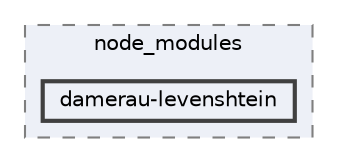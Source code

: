 digraph "pkiclassroomrescheduler/src/main/frontend/node_modules/damerau-levenshtein"
{
 // LATEX_PDF_SIZE
  bgcolor="transparent";
  edge [fontname=Helvetica,fontsize=10,labelfontname=Helvetica,labelfontsize=10];
  node [fontname=Helvetica,fontsize=10,shape=box,height=0.2,width=0.4];
  compound=true
  subgraph clusterdir_72953eda66ccb3a2722c28e1c3e6c23b {
    graph [ bgcolor="#edf0f7", pencolor="grey50", label="node_modules", fontname=Helvetica,fontsize=10 style="filled,dashed", URL="dir_72953eda66ccb3a2722c28e1c3e6c23b.html",tooltip=""]
  dir_61e40a65e7d1af9898021a1400cbb0e1 [label="damerau-levenshtein", fillcolor="#edf0f7", color="grey25", style="filled,bold", URL="dir_61e40a65e7d1af9898021a1400cbb0e1.html",tooltip=""];
  }
}
